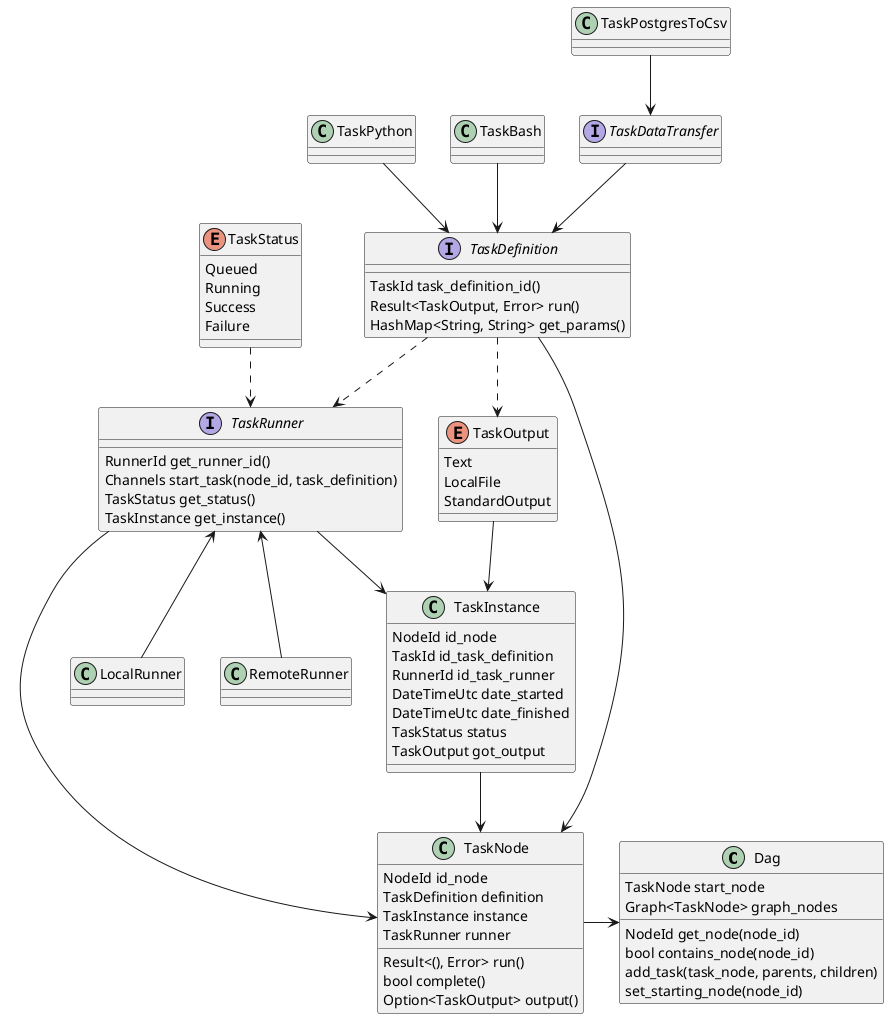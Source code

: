 @startuml
/'
I know classes aren't really a thing in Rust
but it helps me to think about the structure.
This is really not data-driven.
I'll try and update this as I go
'/

class Dag {
  TaskNode start_node
  {field} Graph<TaskNode> graph_nodes
  NodeId get_node(node_id)
  bool contains_node(node_id)
  add_task(task_node, parents, children)
  set_starting_node(node_id)
}

class TaskNode {
  NodeId id_node
  TaskDefinition definition
  TaskInstance instance
  TaskRunner runner
  {method} Result<(), Error> run()
  bool complete()
  {method} Option<TaskOutput> output()
}

interface TaskDefinition {
  TaskId task_definition_id()
  {method} Result<TaskOutput, Error> run()
  {method} HashMap<String, String> get_params()
}

interface TaskRunner {
  RunnerId get_runner_id()
  Channels start_task(node_id, task_definition)
  TaskStatus get_status()
  TaskInstance get_instance()
}

enum TaskStatus {
  Queued
  Running
  Success
  Failure
}

enum TaskOutput {
  Text
  LocalFile
  StandardOutput
}

class TaskInstance {
     NodeId id_node
     TaskId id_task_definition
     RunnerId id_task_runner
     DateTimeUtc date_started
     DateTimeUtc date_finished
     TaskStatus status
     TaskOutput got_output
}

' TaskDefinition implementations
class TaskPython
class TaskBash
interface TaskDataTransfer
class TaskPostgresToCsv

TaskPython -down-> TaskDefinition
TaskBash -down-> TaskDefinition
TaskDataTransfer -down-> TaskDefinition
TaskPostgresToCsv -down-> TaskDataTransfer

' TaskRunner implementations
class LocalRunner
class RemoteRunner
LocalRunner -up-> TaskRunner
RemoteRunner -up-> TaskRunner

' TaskNode links
TaskNode -> Dag
TaskDefinition -> TaskNode
TaskRunner -> TaskNode
TaskInstance --> TaskNode

' TaskRunner links
TaskDefinition ..> TaskRunner
TaskRunner --> TaskInstance

TaskDefinition ..> TaskOutput
TaskStatus ..> TaskRunner
TaskOutput -> TaskInstance

@enduml
